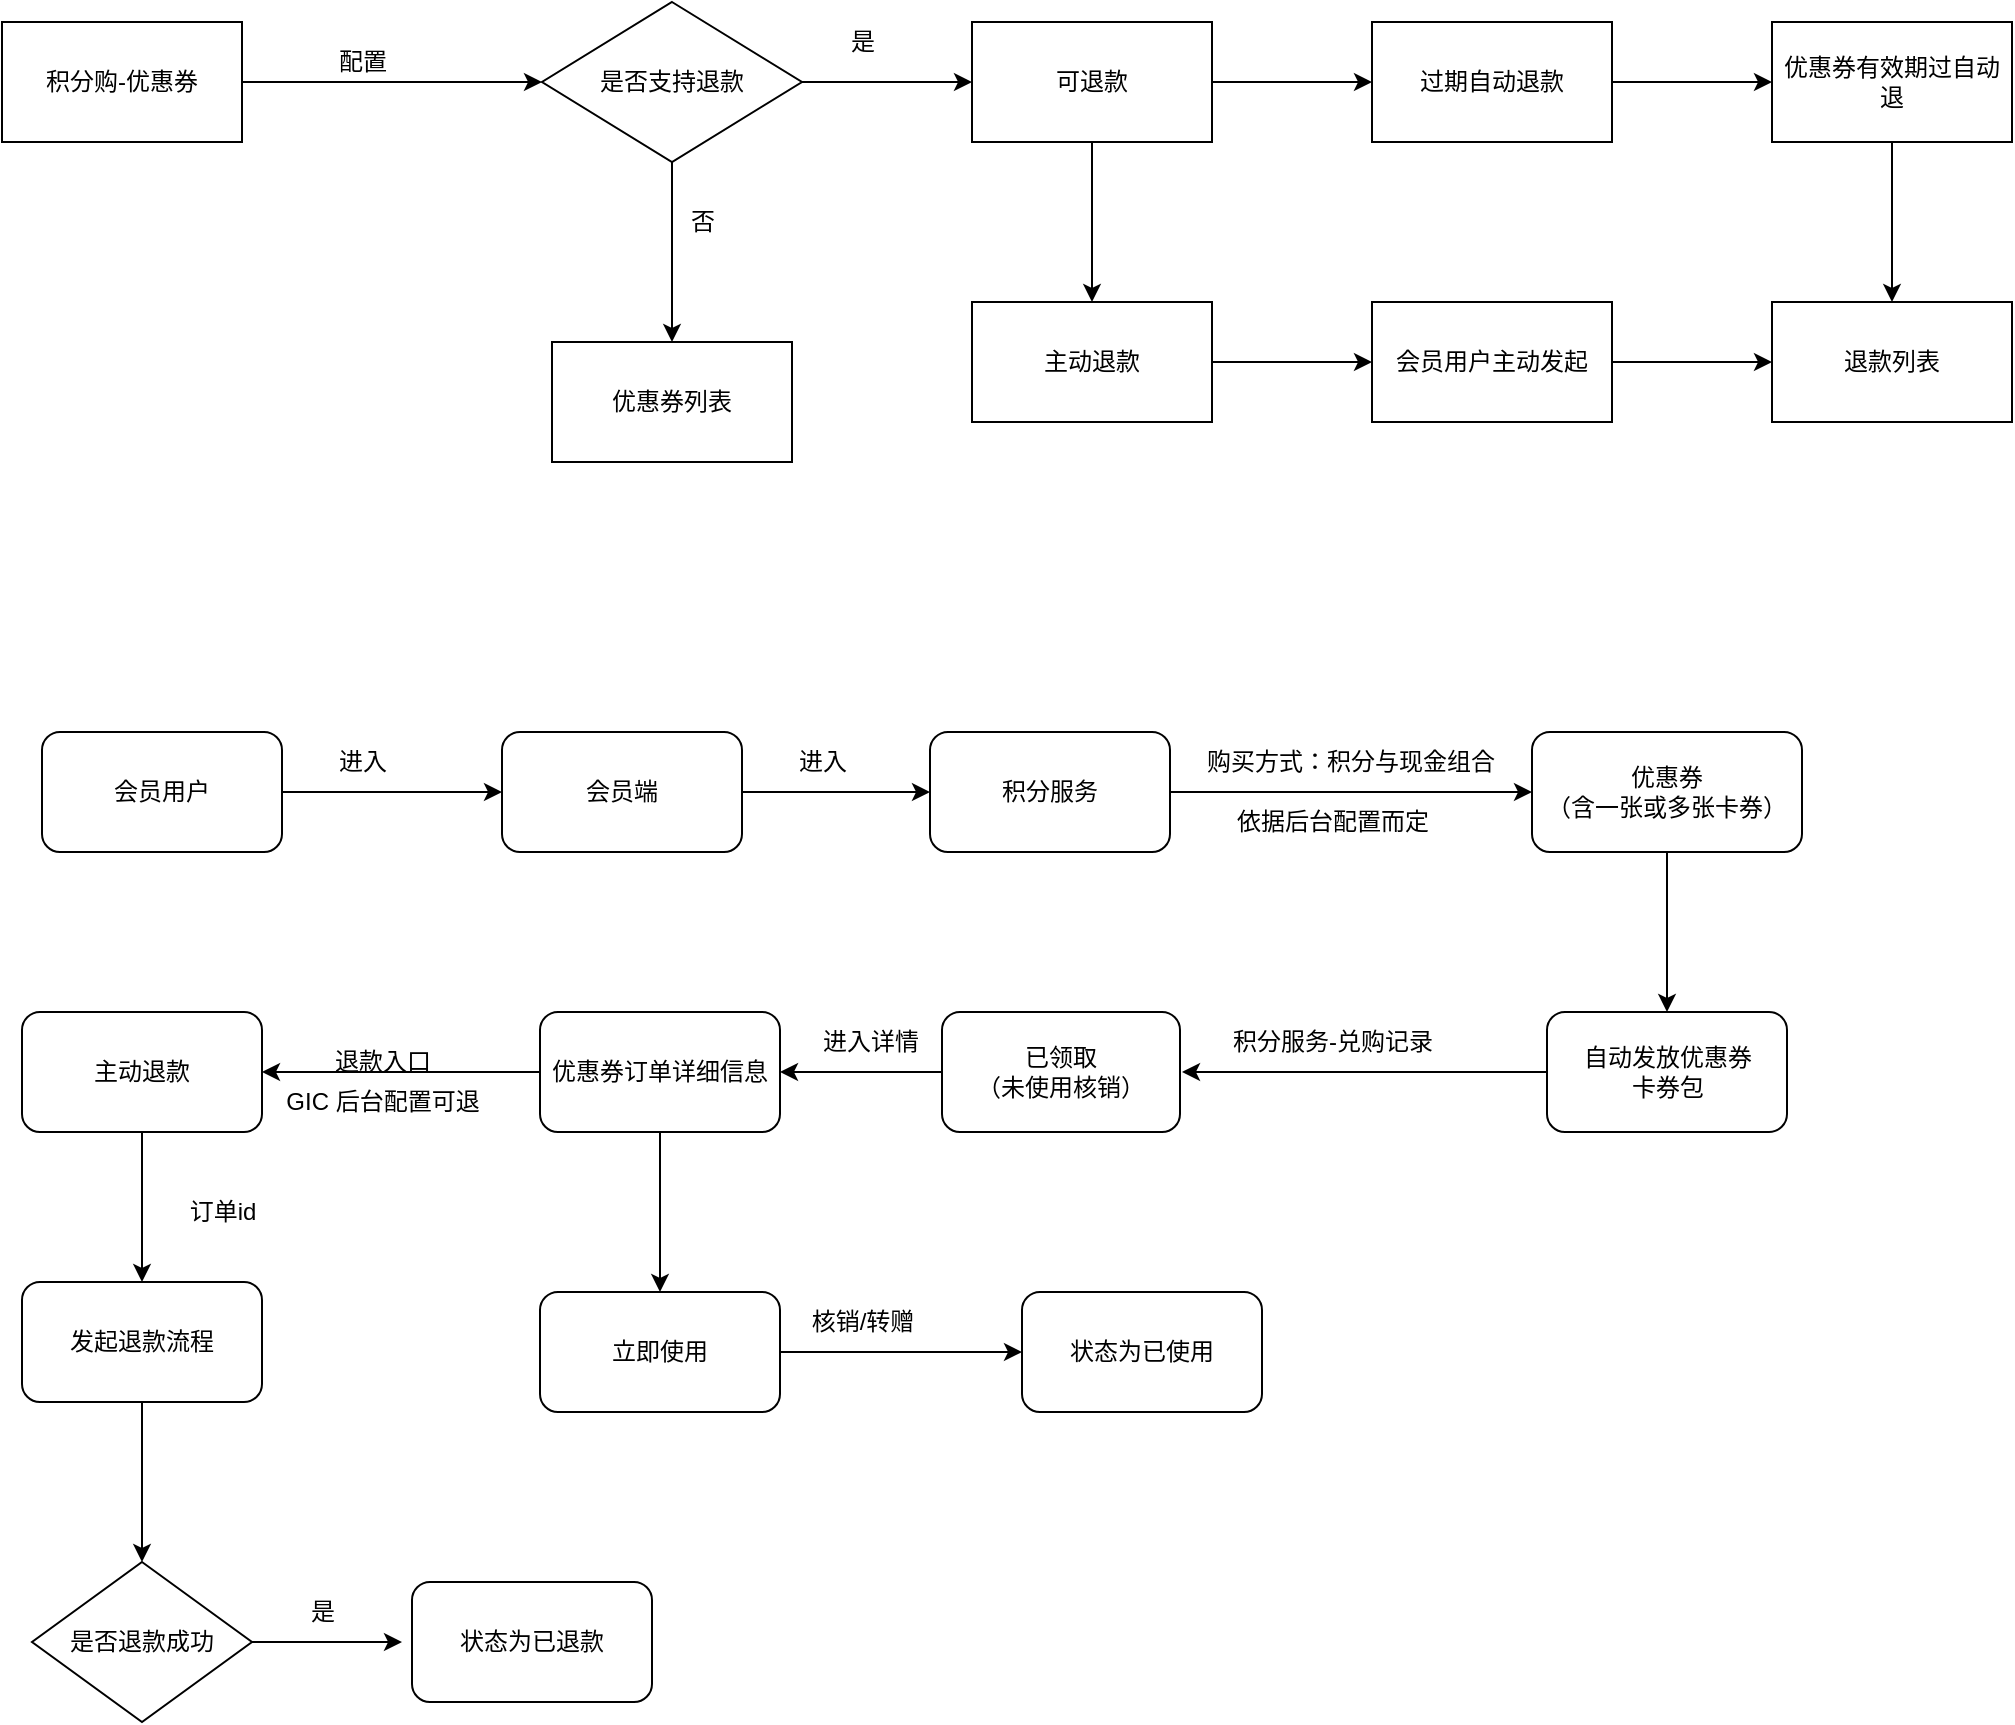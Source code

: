 <mxfile version="20.2.3" type="github">
  <diagram id="cWfc6t0wRO1suYFJfszW" name="第 1 页">
    <mxGraphModel dx="1886" dy="849" grid="1" gridSize="10" guides="1" tooltips="1" connect="1" arrows="1" fold="1" page="1" pageScale="1" pageWidth="827" pageHeight="1169" math="0" shadow="0">
      <root>
        <mxCell id="0" />
        <mxCell id="1" parent="0" />
        <mxCell id="v8eJ9EKe1QdFgK2GOFRn-3" value="" style="edgeStyle=orthogonalEdgeStyle;rounded=0;orthogonalLoop=1;jettySize=auto;html=1;" edge="1" parent="1" source="v8eJ9EKe1QdFgK2GOFRn-1" target="v8eJ9EKe1QdFgK2GOFRn-2">
          <mxGeometry relative="1" as="geometry" />
        </mxCell>
        <mxCell id="v8eJ9EKe1QdFgK2GOFRn-1" value="积分购-优惠券" style="whiteSpace=wrap;html=1;" vertex="1" parent="1">
          <mxGeometry x="30" y="230" width="120" height="60" as="geometry" />
        </mxCell>
        <mxCell id="v8eJ9EKe1QdFgK2GOFRn-6" value="" style="edgeStyle=orthogonalEdgeStyle;rounded=0;orthogonalLoop=1;jettySize=auto;html=1;" edge="1" parent="1" source="v8eJ9EKe1QdFgK2GOFRn-2" target="v8eJ9EKe1QdFgK2GOFRn-5">
          <mxGeometry relative="1" as="geometry" />
        </mxCell>
        <mxCell id="v8eJ9EKe1QdFgK2GOFRn-20" value="" style="edgeStyle=orthogonalEdgeStyle;rounded=0;orthogonalLoop=1;jettySize=auto;html=1;" edge="1" parent="1" source="v8eJ9EKe1QdFgK2GOFRn-2" target="v8eJ9EKe1QdFgK2GOFRn-19">
          <mxGeometry relative="1" as="geometry" />
        </mxCell>
        <mxCell id="v8eJ9EKe1QdFgK2GOFRn-2" value="是否支持退款" style="rhombus;whiteSpace=wrap;html=1;" vertex="1" parent="1">
          <mxGeometry x="300" y="220" width="130" height="80" as="geometry" />
        </mxCell>
        <mxCell id="v8eJ9EKe1QdFgK2GOFRn-4" value="配置" style="text;html=1;align=center;verticalAlign=middle;resizable=0;points=[];autosize=1;strokeColor=none;fillColor=none;" vertex="1" parent="1">
          <mxGeometry x="185" y="235" width="50" height="30" as="geometry" />
        </mxCell>
        <mxCell id="v8eJ9EKe1QdFgK2GOFRn-9" value="" style="edgeStyle=orthogonalEdgeStyle;rounded=0;orthogonalLoop=1;jettySize=auto;html=1;" edge="1" parent="1" source="v8eJ9EKe1QdFgK2GOFRn-5" target="v8eJ9EKe1QdFgK2GOFRn-8">
          <mxGeometry relative="1" as="geometry" />
        </mxCell>
        <mxCell id="v8eJ9EKe1QdFgK2GOFRn-11" value="" style="edgeStyle=orthogonalEdgeStyle;rounded=0;orthogonalLoop=1;jettySize=auto;html=1;" edge="1" parent="1" source="v8eJ9EKe1QdFgK2GOFRn-5" target="v8eJ9EKe1QdFgK2GOFRn-10">
          <mxGeometry relative="1" as="geometry" />
        </mxCell>
        <mxCell id="v8eJ9EKe1QdFgK2GOFRn-5" value="可退款" style="whiteSpace=wrap;html=1;" vertex="1" parent="1">
          <mxGeometry x="515" y="230" width="120" height="60" as="geometry" />
        </mxCell>
        <mxCell id="v8eJ9EKe1QdFgK2GOFRn-7" value="是" style="text;html=1;align=center;verticalAlign=middle;resizable=0;points=[];autosize=1;strokeColor=none;fillColor=none;" vertex="1" parent="1">
          <mxGeometry x="440" y="225" width="40" height="30" as="geometry" />
        </mxCell>
        <mxCell id="v8eJ9EKe1QdFgK2GOFRn-13" value="" style="edgeStyle=orthogonalEdgeStyle;rounded=0;orthogonalLoop=1;jettySize=auto;html=1;" edge="1" parent="1" source="v8eJ9EKe1QdFgK2GOFRn-8" target="v8eJ9EKe1QdFgK2GOFRn-12">
          <mxGeometry relative="1" as="geometry" />
        </mxCell>
        <mxCell id="v8eJ9EKe1QdFgK2GOFRn-8" value="过期自动退款" style="whiteSpace=wrap;html=1;" vertex="1" parent="1">
          <mxGeometry x="715" y="230" width="120" height="60" as="geometry" />
        </mxCell>
        <mxCell id="v8eJ9EKe1QdFgK2GOFRn-15" value="" style="edgeStyle=orthogonalEdgeStyle;rounded=0;orthogonalLoop=1;jettySize=auto;html=1;" edge="1" parent="1" source="v8eJ9EKe1QdFgK2GOFRn-10" target="v8eJ9EKe1QdFgK2GOFRn-14">
          <mxGeometry relative="1" as="geometry" />
        </mxCell>
        <mxCell id="v8eJ9EKe1QdFgK2GOFRn-10" value="主动退款" style="whiteSpace=wrap;html=1;" vertex="1" parent="1">
          <mxGeometry x="515" y="370" width="120" height="60" as="geometry" />
        </mxCell>
        <mxCell id="v8eJ9EKe1QdFgK2GOFRn-17" value="" style="edgeStyle=orthogonalEdgeStyle;rounded=0;orthogonalLoop=1;jettySize=auto;html=1;" edge="1" parent="1" source="v8eJ9EKe1QdFgK2GOFRn-12" target="v8eJ9EKe1QdFgK2GOFRn-16">
          <mxGeometry relative="1" as="geometry" />
        </mxCell>
        <mxCell id="v8eJ9EKe1QdFgK2GOFRn-12" value="优惠券有效期过自动退" style="whiteSpace=wrap;html=1;" vertex="1" parent="1">
          <mxGeometry x="915" y="230" width="120" height="60" as="geometry" />
        </mxCell>
        <mxCell id="v8eJ9EKe1QdFgK2GOFRn-18" value="" style="edgeStyle=orthogonalEdgeStyle;rounded=0;orthogonalLoop=1;jettySize=auto;html=1;" edge="1" parent="1" source="v8eJ9EKe1QdFgK2GOFRn-14" target="v8eJ9EKe1QdFgK2GOFRn-16">
          <mxGeometry relative="1" as="geometry" />
        </mxCell>
        <mxCell id="v8eJ9EKe1QdFgK2GOFRn-14" value="会员用户主动发起" style="whiteSpace=wrap;html=1;" vertex="1" parent="1">
          <mxGeometry x="715" y="370" width="120" height="60" as="geometry" />
        </mxCell>
        <mxCell id="v8eJ9EKe1QdFgK2GOFRn-16" value="退款列表" style="whiteSpace=wrap;html=1;" vertex="1" parent="1">
          <mxGeometry x="915" y="370" width="120" height="60" as="geometry" />
        </mxCell>
        <mxCell id="v8eJ9EKe1QdFgK2GOFRn-19" value="优惠券列表" style="whiteSpace=wrap;html=1;" vertex="1" parent="1">
          <mxGeometry x="305" y="390" width="120" height="60" as="geometry" />
        </mxCell>
        <mxCell id="v8eJ9EKe1QdFgK2GOFRn-21" value="否" style="text;html=1;align=center;verticalAlign=middle;resizable=0;points=[];autosize=1;strokeColor=none;fillColor=none;" vertex="1" parent="1">
          <mxGeometry x="360" y="315" width="40" height="30" as="geometry" />
        </mxCell>
        <mxCell id="v8eJ9EKe1QdFgK2GOFRn-26" value="" style="edgeStyle=orthogonalEdgeStyle;rounded=0;orthogonalLoop=1;jettySize=auto;html=1;" edge="1" parent="1" source="v8eJ9EKe1QdFgK2GOFRn-22" target="v8eJ9EKe1QdFgK2GOFRn-25">
          <mxGeometry relative="1" as="geometry" />
        </mxCell>
        <mxCell id="v8eJ9EKe1QdFgK2GOFRn-22" value="会员端" style="rounded=1;whiteSpace=wrap;html=1;" vertex="1" parent="1">
          <mxGeometry x="280" y="585" width="120" height="60" as="geometry" />
        </mxCell>
        <mxCell id="v8eJ9EKe1QdFgK2GOFRn-24" style="edgeStyle=orthogonalEdgeStyle;rounded=0;orthogonalLoop=1;jettySize=auto;html=1;" edge="1" parent="1" source="v8eJ9EKe1QdFgK2GOFRn-23">
          <mxGeometry relative="1" as="geometry">
            <mxPoint x="280" y="615" as="targetPoint" />
          </mxGeometry>
        </mxCell>
        <mxCell id="v8eJ9EKe1QdFgK2GOFRn-23" value="会员用户" style="rounded=1;whiteSpace=wrap;html=1;" vertex="1" parent="1">
          <mxGeometry x="50" y="585" width="120" height="60" as="geometry" />
        </mxCell>
        <mxCell id="v8eJ9EKe1QdFgK2GOFRn-28" value="" style="edgeStyle=orthogonalEdgeStyle;rounded=0;orthogonalLoop=1;jettySize=auto;html=1;" edge="1" parent="1" source="v8eJ9EKe1QdFgK2GOFRn-25" target="v8eJ9EKe1QdFgK2GOFRn-27">
          <mxGeometry relative="1" as="geometry" />
        </mxCell>
        <mxCell id="v8eJ9EKe1QdFgK2GOFRn-25" value="积分服务" style="whiteSpace=wrap;html=1;rounded=1;" vertex="1" parent="1">
          <mxGeometry x="494" y="585" width="120" height="60" as="geometry" />
        </mxCell>
        <mxCell id="v8eJ9EKe1QdFgK2GOFRn-35" value="" style="edgeStyle=orthogonalEdgeStyle;rounded=0;orthogonalLoop=1;jettySize=auto;html=1;" edge="1" parent="1" source="v8eJ9EKe1QdFgK2GOFRn-27" target="v8eJ9EKe1QdFgK2GOFRn-34">
          <mxGeometry relative="1" as="geometry" />
        </mxCell>
        <mxCell id="v8eJ9EKe1QdFgK2GOFRn-27" value="优惠券&lt;br&gt;（含一张或多张卡券）" style="whiteSpace=wrap;html=1;rounded=1;" vertex="1" parent="1">
          <mxGeometry x="795" y="585" width="135" height="60" as="geometry" />
        </mxCell>
        <mxCell id="v8eJ9EKe1QdFgK2GOFRn-29" value="进入" style="text;html=1;align=center;verticalAlign=middle;resizable=0;points=[];autosize=1;strokeColor=none;fillColor=none;" vertex="1" parent="1">
          <mxGeometry x="185" y="585" width="50" height="30" as="geometry" />
        </mxCell>
        <mxCell id="v8eJ9EKe1QdFgK2GOFRn-30" value="进入" style="text;html=1;align=center;verticalAlign=middle;resizable=0;points=[];autosize=1;strokeColor=none;fillColor=none;" vertex="1" parent="1">
          <mxGeometry x="415" y="585" width="50" height="30" as="geometry" />
        </mxCell>
        <mxCell id="v8eJ9EKe1QdFgK2GOFRn-31" value="购买方式：积分与现金组合" style="text;html=1;align=center;verticalAlign=middle;resizable=0;points=[];autosize=1;strokeColor=none;fillColor=none;" vertex="1" parent="1">
          <mxGeometry x="619" y="585" width="170" height="30" as="geometry" />
        </mxCell>
        <mxCell id="v8eJ9EKe1QdFgK2GOFRn-33" value="依据后台配置而定" style="text;html=1;align=center;verticalAlign=middle;resizable=0;points=[];autosize=1;strokeColor=none;fillColor=none;" vertex="1" parent="1">
          <mxGeometry x="635" y="615" width="120" height="30" as="geometry" />
        </mxCell>
        <mxCell id="v8eJ9EKe1QdFgK2GOFRn-39" style="edgeStyle=orthogonalEdgeStyle;rounded=0;orthogonalLoop=1;jettySize=auto;html=1;" edge="1" parent="1" source="v8eJ9EKe1QdFgK2GOFRn-34">
          <mxGeometry relative="1" as="geometry">
            <mxPoint x="620" y="755" as="targetPoint" />
          </mxGeometry>
        </mxCell>
        <mxCell id="v8eJ9EKe1QdFgK2GOFRn-34" value="自动发放优惠券&lt;br&gt;卡券包" style="whiteSpace=wrap;html=1;rounded=1;" vertex="1" parent="1">
          <mxGeometry x="802.5" y="725" width="120" height="60" as="geometry" />
        </mxCell>
        <mxCell id="v8eJ9EKe1QdFgK2GOFRn-43" value="" style="edgeStyle=orthogonalEdgeStyle;rounded=0;orthogonalLoop=1;jettySize=auto;html=1;" edge="1" parent="1" source="v8eJ9EKe1QdFgK2GOFRn-37" target="v8eJ9EKe1QdFgK2GOFRn-42">
          <mxGeometry relative="1" as="geometry" />
        </mxCell>
        <mxCell id="v8eJ9EKe1QdFgK2GOFRn-37" value="已领取&lt;br&gt;（未使用核销）" style="whiteSpace=wrap;html=1;rounded=1;" vertex="1" parent="1">
          <mxGeometry x="500" y="725" width="119" height="60" as="geometry" />
        </mxCell>
        <mxCell id="v8eJ9EKe1QdFgK2GOFRn-40" value="积分服务-兑购记录" style="text;html=1;align=center;verticalAlign=middle;resizable=0;points=[];autosize=1;strokeColor=none;fillColor=none;" vertex="1" parent="1">
          <mxGeometry x="635" y="725" width="120" height="30" as="geometry" />
        </mxCell>
        <mxCell id="v8eJ9EKe1QdFgK2GOFRn-46" value="" style="edgeStyle=orthogonalEdgeStyle;rounded=0;orthogonalLoop=1;jettySize=auto;html=1;" edge="1" parent="1" source="v8eJ9EKe1QdFgK2GOFRn-42" target="v8eJ9EKe1QdFgK2GOFRn-45">
          <mxGeometry relative="1" as="geometry" />
        </mxCell>
        <mxCell id="v8eJ9EKe1QdFgK2GOFRn-48" value="" style="edgeStyle=orthogonalEdgeStyle;rounded=0;orthogonalLoop=1;jettySize=auto;html=1;" edge="1" parent="1" source="v8eJ9EKe1QdFgK2GOFRn-42" target="v8eJ9EKe1QdFgK2GOFRn-47">
          <mxGeometry relative="1" as="geometry" />
        </mxCell>
        <mxCell id="v8eJ9EKe1QdFgK2GOFRn-42" value="优惠券订单详细信息" style="whiteSpace=wrap;html=1;rounded=1;" vertex="1" parent="1">
          <mxGeometry x="299" y="725" width="120" height="60" as="geometry" />
        </mxCell>
        <mxCell id="v8eJ9EKe1QdFgK2GOFRn-44" value="进入详情" style="text;html=1;align=center;verticalAlign=middle;resizable=0;points=[];autosize=1;strokeColor=none;fillColor=none;" vertex="1" parent="1">
          <mxGeometry x="429" y="725" width="70" height="30" as="geometry" />
        </mxCell>
        <mxCell id="v8eJ9EKe1QdFgK2GOFRn-53" value="" style="edgeStyle=orthogonalEdgeStyle;rounded=0;orthogonalLoop=1;jettySize=auto;html=1;" edge="1" parent="1" source="v8eJ9EKe1QdFgK2GOFRn-45" target="v8eJ9EKe1QdFgK2GOFRn-52">
          <mxGeometry relative="1" as="geometry" />
        </mxCell>
        <mxCell id="v8eJ9EKe1QdFgK2GOFRn-45" value="主动退款" style="whiteSpace=wrap;html=1;rounded=1;" vertex="1" parent="1">
          <mxGeometry x="40" y="725" width="120" height="60" as="geometry" />
        </mxCell>
        <mxCell id="v8eJ9EKe1QdFgK2GOFRn-50" value="" style="edgeStyle=orthogonalEdgeStyle;rounded=0;orthogonalLoop=1;jettySize=auto;html=1;" edge="1" parent="1" source="v8eJ9EKe1QdFgK2GOFRn-47" target="v8eJ9EKe1QdFgK2GOFRn-49">
          <mxGeometry relative="1" as="geometry" />
        </mxCell>
        <mxCell id="v8eJ9EKe1QdFgK2GOFRn-47" value="立即使用" style="whiteSpace=wrap;html=1;rounded=1;" vertex="1" parent="1">
          <mxGeometry x="299" y="865" width="120" height="60" as="geometry" />
        </mxCell>
        <mxCell id="v8eJ9EKe1QdFgK2GOFRn-49" value="状态为已使用" style="whiteSpace=wrap;html=1;rounded=1;" vertex="1" parent="1">
          <mxGeometry x="540" y="865" width="120" height="60" as="geometry" />
        </mxCell>
        <mxCell id="v8eJ9EKe1QdFgK2GOFRn-51" value="核销/转赠" style="text;html=1;align=center;verticalAlign=middle;resizable=0;points=[];autosize=1;strokeColor=none;fillColor=none;" vertex="1" parent="1">
          <mxGeometry x="425" y="865" width="70" height="30" as="geometry" />
        </mxCell>
        <mxCell id="v8eJ9EKe1QdFgK2GOFRn-60" style="edgeStyle=orthogonalEdgeStyle;rounded=0;orthogonalLoop=1;jettySize=auto;html=1;entryX=0.5;entryY=0;entryDx=0;entryDy=0;" edge="1" parent="1" source="v8eJ9EKe1QdFgK2GOFRn-52" target="v8eJ9EKe1QdFgK2GOFRn-59">
          <mxGeometry relative="1" as="geometry" />
        </mxCell>
        <mxCell id="v8eJ9EKe1QdFgK2GOFRn-52" value="发起退款流程" style="whiteSpace=wrap;html=1;rounded=1;" vertex="1" parent="1">
          <mxGeometry x="40" y="860" width="120" height="60" as="geometry" />
        </mxCell>
        <mxCell id="v8eJ9EKe1QdFgK2GOFRn-54" value="订单id" style="text;html=1;align=center;verticalAlign=middle;resizable=0;points=[];autosize=1;strokeColor=none;fillColor=none;" vertex="1" parent="1">
          <mxGeometry x="110" y="810" width="60" height="30" as="geometry" />
        </mxCell>
        <mxCell id="v8eJ9EKe1QdFgK2GOFRn-55" value="退款入口" style="text;html=1;align=center;verticalAlign=middle;resizable=0;points=[];autosize=1;strokeColor=none;fillColor=none;" vertex="1" parent="1">
          <mxGeometry x="185" y="735" width="70" height="30" as="geometry" />
        </mxCell>
        <mxCell id="v8eJ9EKe1QdFgK2GOFRn-62" value="" style="edgeStyle=orthogonalEdgeStyle;rounded=0;orthogonalLoop=1;jettySize=auto;html=1;" edge="1" parent="1" source="v8eJ9EKe1QdFgK2GOFRn-59">
          <mxGeometry relative="1" as="geometry">
            <mxPoint x="230" y="1040" as="targetPoint" />
          </mxGeometry>
        </mxCell>
        <mxCell id="v8eJ9EKe1QdFgK2GOFRn-59" value="是否退款成功" style="rhombus;whiteSpace=wrap;html=1;" vertex="1" parent="1">
          <mxGeometry x="45" y="1000" width="110" height="80" as="geometry" />
        </mxCell>
        <mxCell id="v8eJ9EKe1QdFgK2GOFRn-64" value="状态为已退款" style="whiteSpace=wrap;html=1;rounded=1;" vertex="1" parent="1">
          <mxGeometry x="235" y="1010" width="120" height="60" as="geometry" />
        </mxCell>
        <mxCell id="v8eJ9EKe1QdFgK2GOFRn-65" value="GIC 后台配置可退" style="text;html=1;align=center;verticalAlign=middle;resizable=0;points=[];autosize=1;strokeColor=none;fillColor=none;" vertex="1" parent="1">
          <mxGeometry x="160" y="755" width="120" height="30" as="geometry" />
        </mxCell>
        <mxCell id="v8eJ9EKe1QdFgK2GOFRn-68" value="是" style="text;html=1;align=center;verticalAlign=middle;resizable=0;points=[];autosize=1;strokeColor=none;fillColor=none;" vertex="1" parent="1">
          <mxGeometry x="170" y="1010" width="40" height="30" as="geometry" />
        </mxCell>
      </root>
    </mxGraphModel>
  </diagram>
</mxfile>
